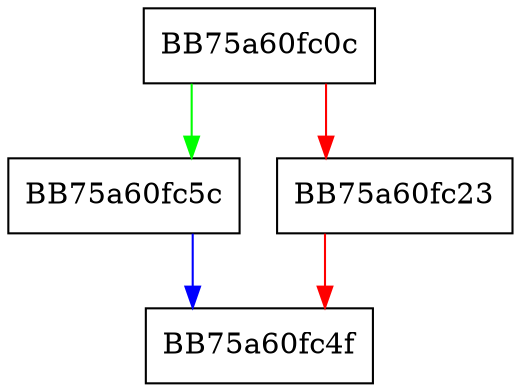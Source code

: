 digraph xtime_get {
  node [shape="box"];
  graph [splines=ortho];
  BB75a60fc0c -> BB75a60fc5c [color="green"];
  BB75a60fc0c -> BB75a60fc23 [color="red"];
  BB75a60fc23 -> BB75a60fc4f [color="red"];
  BB75a60fc5c -> BB75a60fc4f [color="blue"];
}